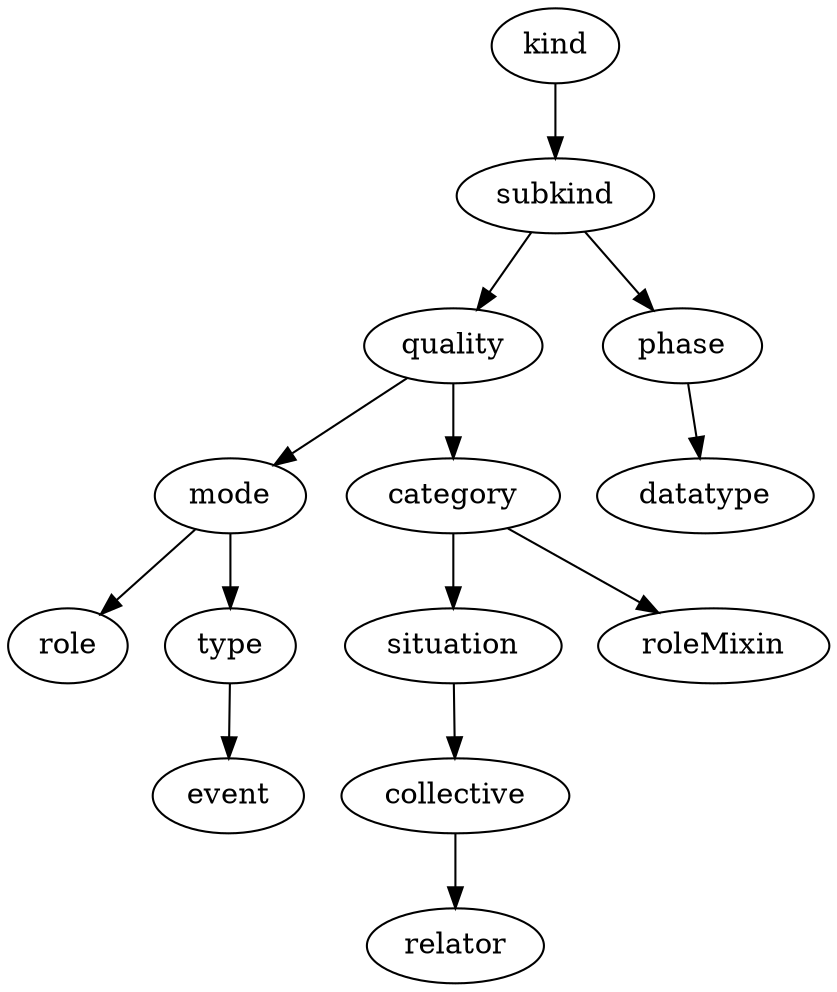 strict digraph  {
kind;
subkind;
quality;
phase;
mode;
category;
role;
type;
situation;
roleMixin;
event;
collective;
relator;
datatype;
kind -> subkind;
subkind -> quality;
subkind -> phase;
quality -> mode;
quality -> category;
phase -> datatype;
mode -> role;
mode -> type;
category -> situation;
category -> roleMixin;
type -> event;
situation -> collective;
collective -> relator;
}
